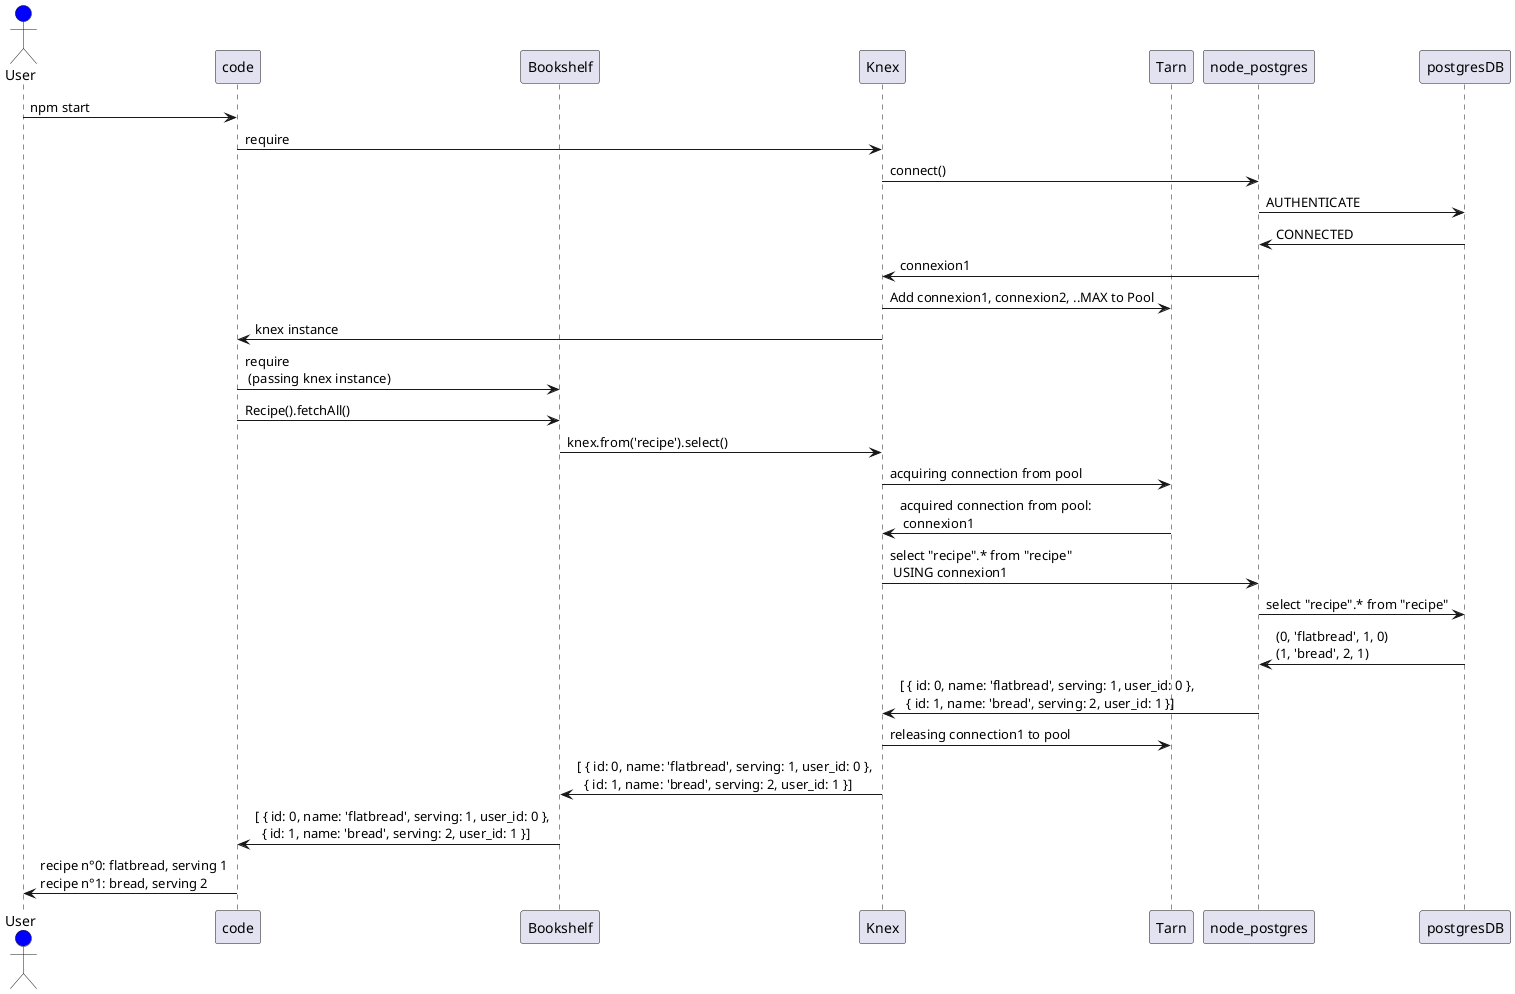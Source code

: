 @startuml
actor User #blue
participant code
participant Bookshelf
participant Knex
participant Tarn
participant node_postgres
participant postgresDB

User -> code: npm start
code -> Knex : require
Knex -> node_postgres: connect()
node_postgres -> postgresDB : AUTHENTICATE
postgresDB -> node_postgres : CONNECTED
node_postgres -> Knex: connexion1
Knex -> Tarn: Add connexion1, connexion2, ..MAX to Pool
Knex -> code: knex instance
code -> Bookshelf : require \n (passing knex instance)
code -> Bookshelf : Recipe().fetchAll()
Bookshelf -> Knex : knex.from('recipe').select()
Knex -> Tarn: acquiring connection from pool
Tarn -> Knex : acquired connection from pool:\n connexion1
Knex -> node_postgres : select "recipe".* from "recipe" \n USING connexion1
node_postgres -> postgresDB: select "recipe".* from "recipe"
postgresDB -> node_postgres : (0, 'flatbread', 1, 0)\n(1, 'bread', 2, 1)
node_postgres -> Knex: [ { id: 0, name: 'flatbread', serving: 1, user_id: 0 }, \n  { id: 1, name: 'bread', serving: 2, user_id: 1 }]
Knex -> Tarn : releasing connection1 to pool
Knex -> Bookshelf: [ { id: 0, name: 'flatbread', serving: 1, user_id: 0 }, \n  { id: 1, name: 'bread', serving: 2, user_id: 1 }]
Bookshelf -> code: [ { id: 0, name: 'flatbread', serving: 1, user_id: 0 }, \n  { id: 1, name: 'bread', serving: 2, user_id: 1 }]
code -> User: recipe n°0: flatbread, serving 1 \nrecipe n°1: bread, serving 2

@enduml
